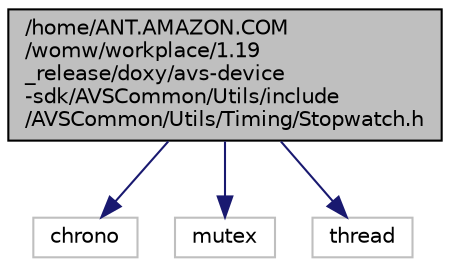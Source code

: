 digraph "/home/ANT.AMAZON.COM/womw/workplace/1.19_release/doxy/avs-device-sdk/AVSCommon/Utils/include/AVSCommon/Utils/Timing/Stopwatch.h"
{
  edge [fontname="Helvetica",fontsize="10",labelfontname="Helvetica",labelfontsize="10"];
  node [fontname="Helvetica",fontsize="10",shape=record];
  Node0 [label="/home/ANT.AMAZON.COM\l/womw/workplace/1.19\l_release/doxy/avs-device\l-sdk/AVSCommon/Utils/include\l/AVSCommon/Utils/Timing/Stopwatch.h",height=0.2,width=0.4,color="black", fillcolor="grey75", style="filled", fontcolor="black"];
  Node0 -> Node1 [color="midnightblue",fontsize="10",style="solid",fontname="Helvetica"];
  Node1 [label="chrono",height=0.2,width=0.4,color="grey75", fillcolor="white", style="filled"];
  Node0 -> Node2 [color="midnightblue",fontsize="10",style="solid",fontname="Helvetica"];
  Node2 [label="mutex",height=0.2,width=0.4,color="grey75", fillcolor="white", style="filled"];
  Node0 -> Node3 [color="midnightblue",fontsize="10",style="solid",fontname="Helvetica"];
  Node3 [label="thread",height=0.2,width=0.4,color="grey75", fillcolor="white", style="filled"];
}
